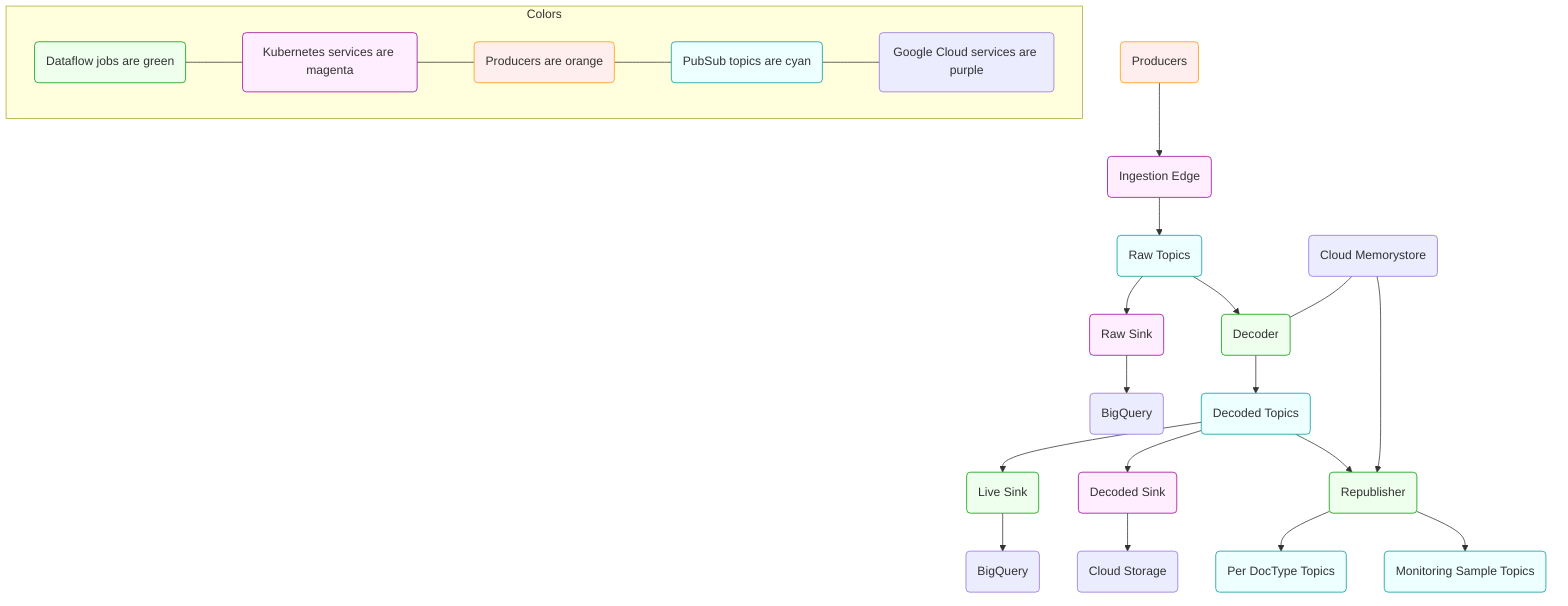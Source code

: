%% To install the mmdc command run:
%%   npm install -g mermaid.cli
%% To update this file run:
%%   mmdc -i diagram.mmd -o diagram.svg
%% Or use the docker wrapper in this repo (from the top-level directory):
%%   ./bin/update-diagrams

graph TD

f1(Producers) --> k1(Ingestion Edge)
k1 --> p1(Raw Topics)
p1 --> k2(Raw Sink)
k2 --> c1(BigQuery)
p1 --> d2(Decoder)
m1(Cloud Memorystore) --- d2
d2 --> p2(Decoded Topics)
p2 --> d3(Live Sink)
d3 --> b1(BigQuery)
p2 --> k3(Decoded Sink)
k3 --> c2(Cloud Storage)
p2 --> d5(Republisher)
m1 --> d5
d5 --> p5(Per DocType Topics)
d5 --> p6(Monitoring Sample Topics)

subgraph Colors
    d(Dataflow jobs are green)
    k(Kubernetes services are magenta)
    f(Producers are orange)
    p(PubSub topics are cyan)
    g(Google Cloud services are purple)

    %% connect them to make the key vertical
    d --- k
    k --- f
    f --- p
    p --- g
end

classDef cyan fill:#eff,stroke:#099;
classDef green fill:#efe,stroke:#090;
classDef magenta fill:#fef,stroke:#909;
classDef orange fill:#fee,stroke:#f90;
class p,p0,p1,p2,p3,p4,p5,p6 cyan
class d,d0,d2,d3,d5 green
class k,k0,k1,k2,k3 magenta
class f,f1 orange